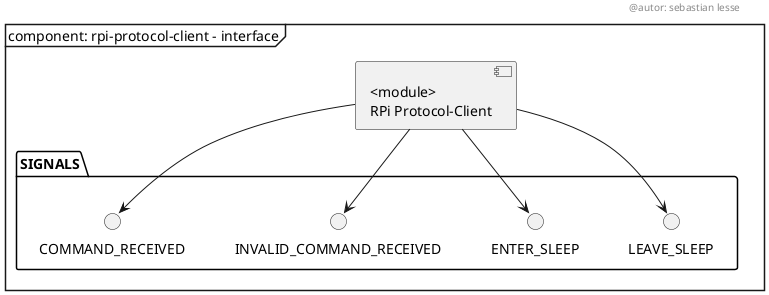 @startuml

skinparam monochrome true

header
@autor: sebastian lesse
endheader

mainframe component: rpi-protocol-client - interface

component rpi_protocol_client [
	<module>
	RPi Protocol-Client
]

package "SIGNALS" {
	[rpi_protocol_client] -down-> LEAVE_SLEEP
	[rpi_protocol_client] -down-> ENTER_SLEEP
	[rpi_protocol_client] -down-> INVALID_COMMAND_RECEIVED
	[rpi_protocol_client] -down-> COMMAND_RECEIVED
}

@enduml